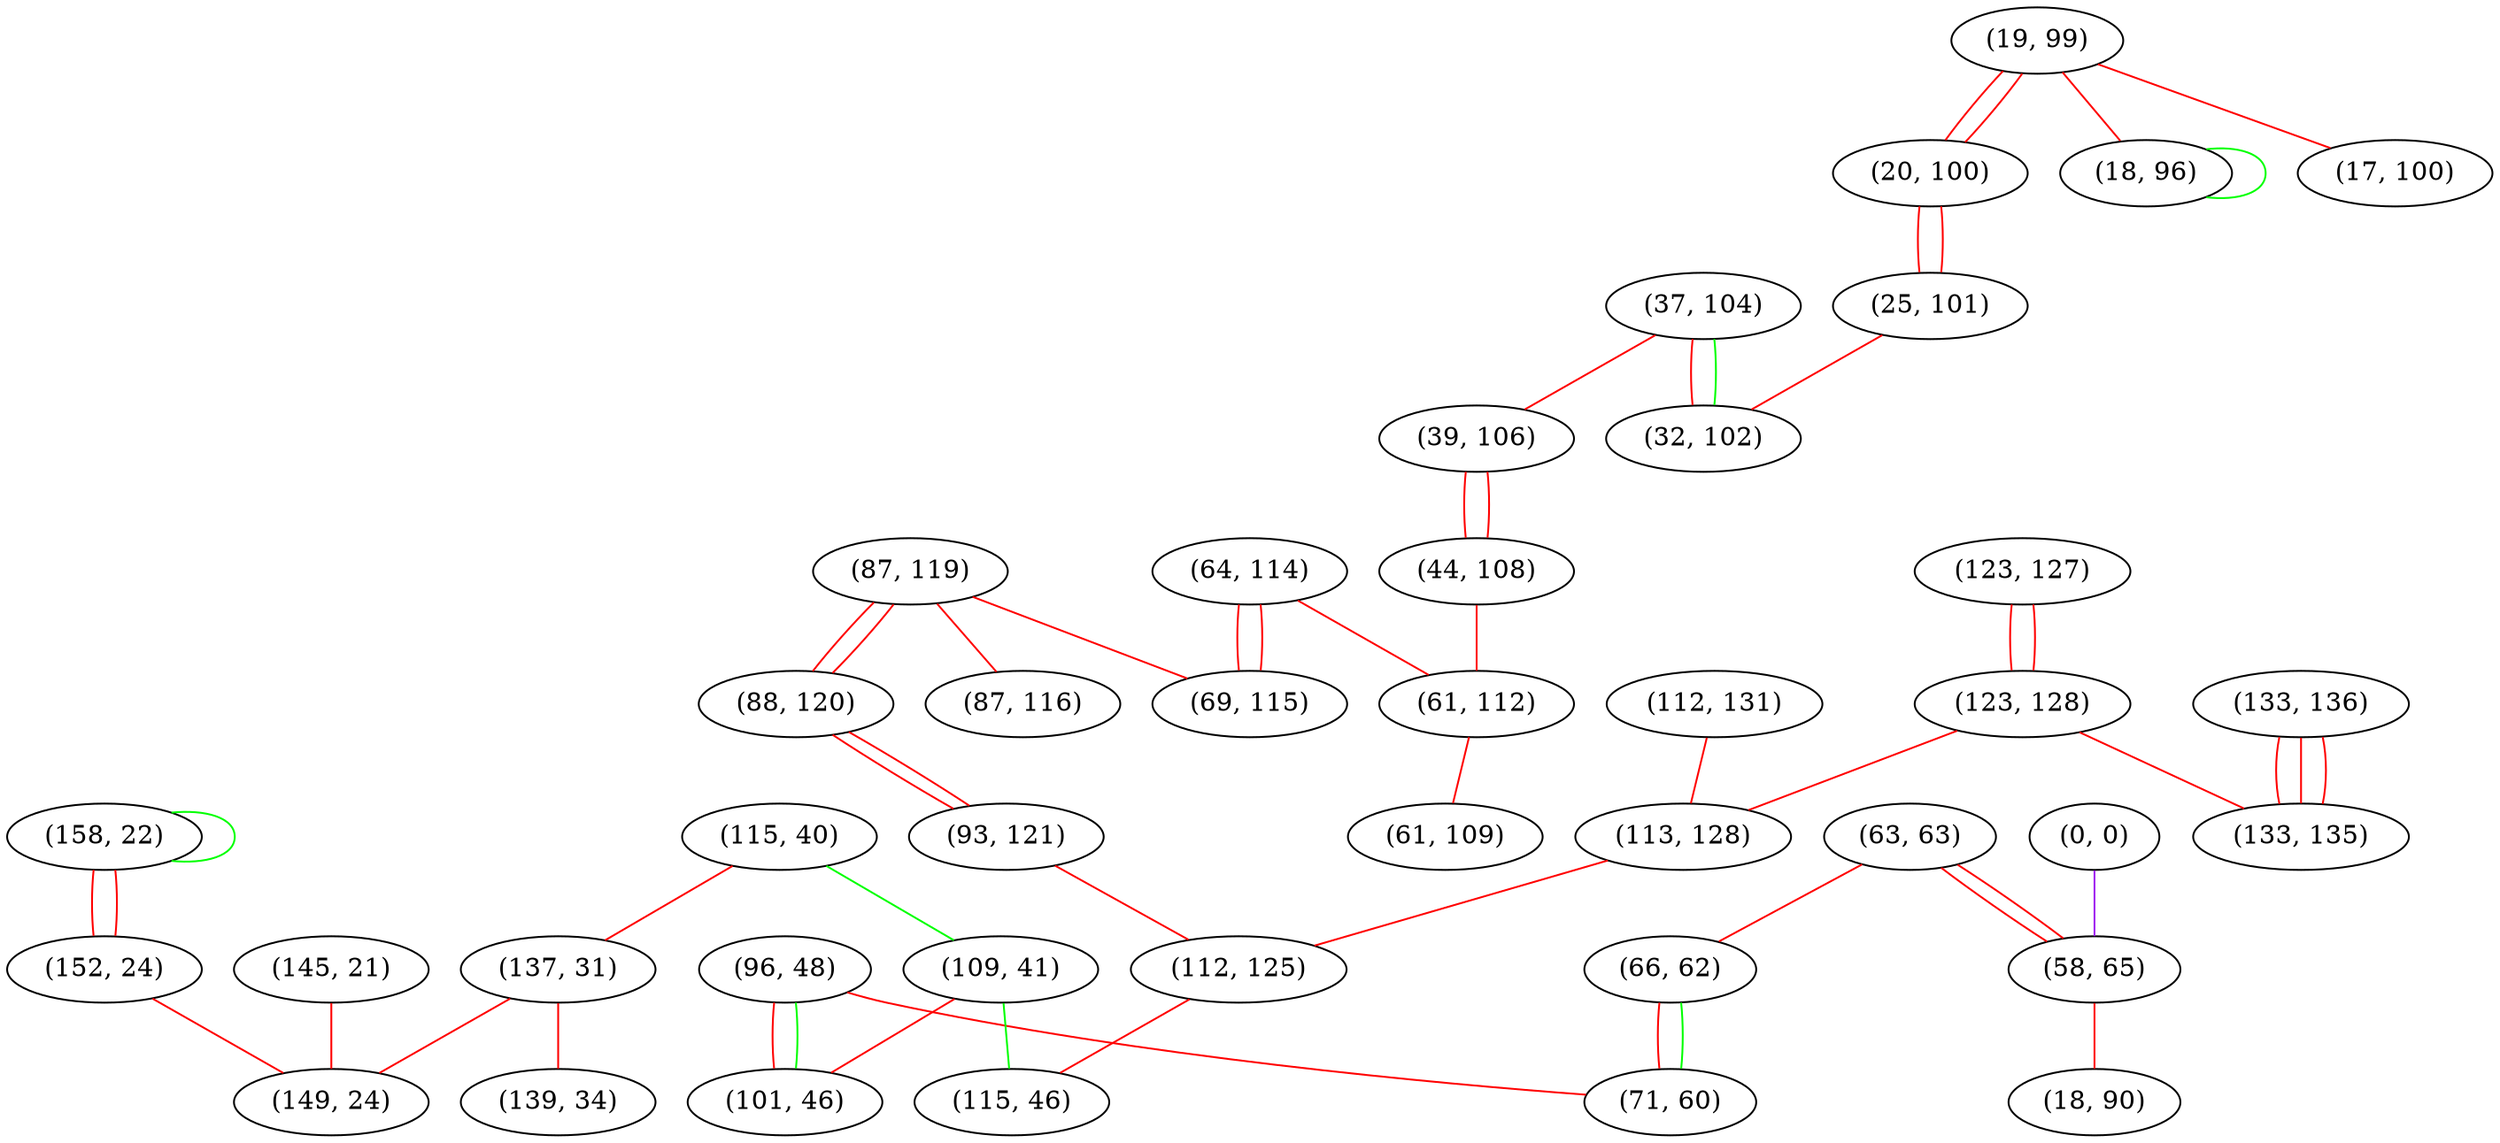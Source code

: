 graph "" {
"(115, 40)";
"(112, 131)";
"(137, 31)";
"(87, 119)";
"(158, 22)";
"(96, 48)";
"(19, 99)";
"(123, 127)";
"(20, 100)";
"(37, 104)";
"(18, 96)";
"(145, 21)";
"(25, 101)";
"(139, 34)";
"(64, 114)";
"(0, 0)";
"(88, 120)";
"(133, 136)";
"(39, 106)";
"(109, 41)";
"(63, 63)";
"(123, 128)";
"(66, 62)";
"(58, 65)";
"(113, 128)";
"(44, 108)";
"(18, 90)";
"(152, 24)";
"(93, 121)";
"(71, 60)";
"(61, 112)";
"(101, 46)";
"(133, 135)";
"(112, 125)";
"(115, 46)";
"(69, 115)";
"(87, 116)";
"(32, 102)";
"(149, 24)";
"(17, 100)";
"(61, 109)";
"(115, 40)" -- "(109, 41)"  [color=green, key=0, weight=2];
"(115, 40)" -- "(137, 31)"  [color=red, key=0, weight=1];
"(112, 131)" -- "(113, 128)"  [color=red, key=0, weight=1];
"(137, 31)" -- "(139, 34)"  [color=red, key=0, weight=1];
"(137, 31)" -- "(149, 24)"  [color=red, key=0, weight=1];
"(87, 119)" -- "(87, 116)"  [color=red, key=0, weight=1];
"(87, 119)" -- "(88, 120)"  [color=red, key=0, weight=1];
"(87, 119)" -- "(88, 120)"  [color=red, key=1, weight=1];
"(87, 119)" -- "(69, 115)"  [color=red, key=0, weight=1];
"(158, 22)" -- "(152, 24)"  [color=red, key=0, weight=1];
"(158, 22)" -- "(152, 24)"  [color=red, key=1, weight=1];
"(158, 22)" -- "(158, 22)"  [color=green, key=0, weight=2];
"(96, 48)" -- "(101, 46)"  [color=red, key=0, weight=1];
"(96, 48)" -- "(101, 46)"  [color=green, key=1, weight=2];
"(96, 48)" -- "(71, 60)"  [color=red, key=0, weight=1];
"(19, 99)" -- "(18, 96)"  [color=red, key=0, weight=1];
"(19, 99)" -- "(20, 100)"  [color=red, key=0, weight=1];
"(19, 99)" -- "(20, 100)"  [color=red, key=1, weight=1];
"(19, 99)" -- "(17, 100)"  [color=red, key=0, weight=1];
"(123, 127)" -- "(123, 128)"  [color=red, key=0, weight=1];
"(123, 127)" -- "(123, 128)"  [color=red, key=1, weight=1];
"(20, 100)" -- "(25, 101)"  [color=red, key=0, weight=1];
"(20, 100)" -- "(25, 101)"  [color=red, key=1, weight=1];
"(37, 104)" -- "(32, 102)"  [color=red, key=0, weight=1];
"(37, 104)" -- "(32, 102)"  [color=green, key=1, weight=2];
"(37, 104)" -- "(39, 106)"  [color=red, key=0, weight=1];
"(18, 96)" -- "(18, 96)"  [color=green, key=0, weight=2];
"(145, 21)" -- "(149, 24)"  [color=red, key=0, weight=1];
"(25, 101)" -- "(32, 102)"  [color=red, key=0, weight=1];
"(64, 114)" -- "(61, 112)"  [color=red, key=0, weight=1];
"(64, 114)" -- "(69, 115)"  [color=red, key=0, weight=1];
"(64, 114)" -- "(69, 115)"  [color=red, key=1, weight=1];
"(0, 0)" -- "(58, 65)"  [color=purple, key=0, weight=4];
"(88, 120)" -- "(93, 121)"  [color=red, key=0, weight=1];
"(88, 120)" -- "(93, 121)"  [color=red, key=1, weight=1];
"(133, 136)" -- "(133, 135)"  [color=red, key=0, weight=1];
"(133, 136)" -- "(133, 135)"  [color=red, key=1, weight=1];
"(133, 136)" -- "(133, 135)"  [color=red, key=2, weight=1];
"(39, 106)" -- "(44, 108)"  [color=red, key=0, weight=1];
"(39, 106)" -- "(44, 108)"  [color=red, key=1, weight=1];
"(109, 41)" -- "(101, 46)"  [color=red, key=0, weight=1];
"(109, 41)" -- "(115, 46)"  [color=green, key=0, weight=2];
"(63, 63)" -- "(66, 62)"  [color=red, key=0, weight=1];
"(63, 63)" -- "(58, 65)"  [color=red, key=0, weight=1];
"(63, 63)" -- "(58, 65)"  [color=red, key=1, weight=1];
"(123, 128)" -- "(113, 128)"  [color=red, key=0, weight=1];
"(123, 128)" -- "(133, 135)"  [color=red, key=0, weight=1];
"(66, 62)" -- "(71, 60)"  [color=red, key=0, weight=1];
"(66, 62)" -- "(71, 60)"  [color=green, key=1, weight=2];
"(58, 65)" -- "(18, 90)"  [color=red, key=0, weight=1];
"(113, 128)" -- "(112, 125)"  [color=red, key=0, weight=1];
"(44, 108)" -- "(61, 112)"  [color=red, key=0, weight=1];
"(152, 24)" -- "(149, 24)"  [color=red, key=0, weight=1];
"(93, 121)" -- "(112, 125)"  [color=red, key=0, weight=1];
"(61, 112)" -- "(61, 109)"  [color=red, key=0, weight=1];
"(112, 125)" -- "(115, 46)"  [color=red, key=0, weight=1];
}
